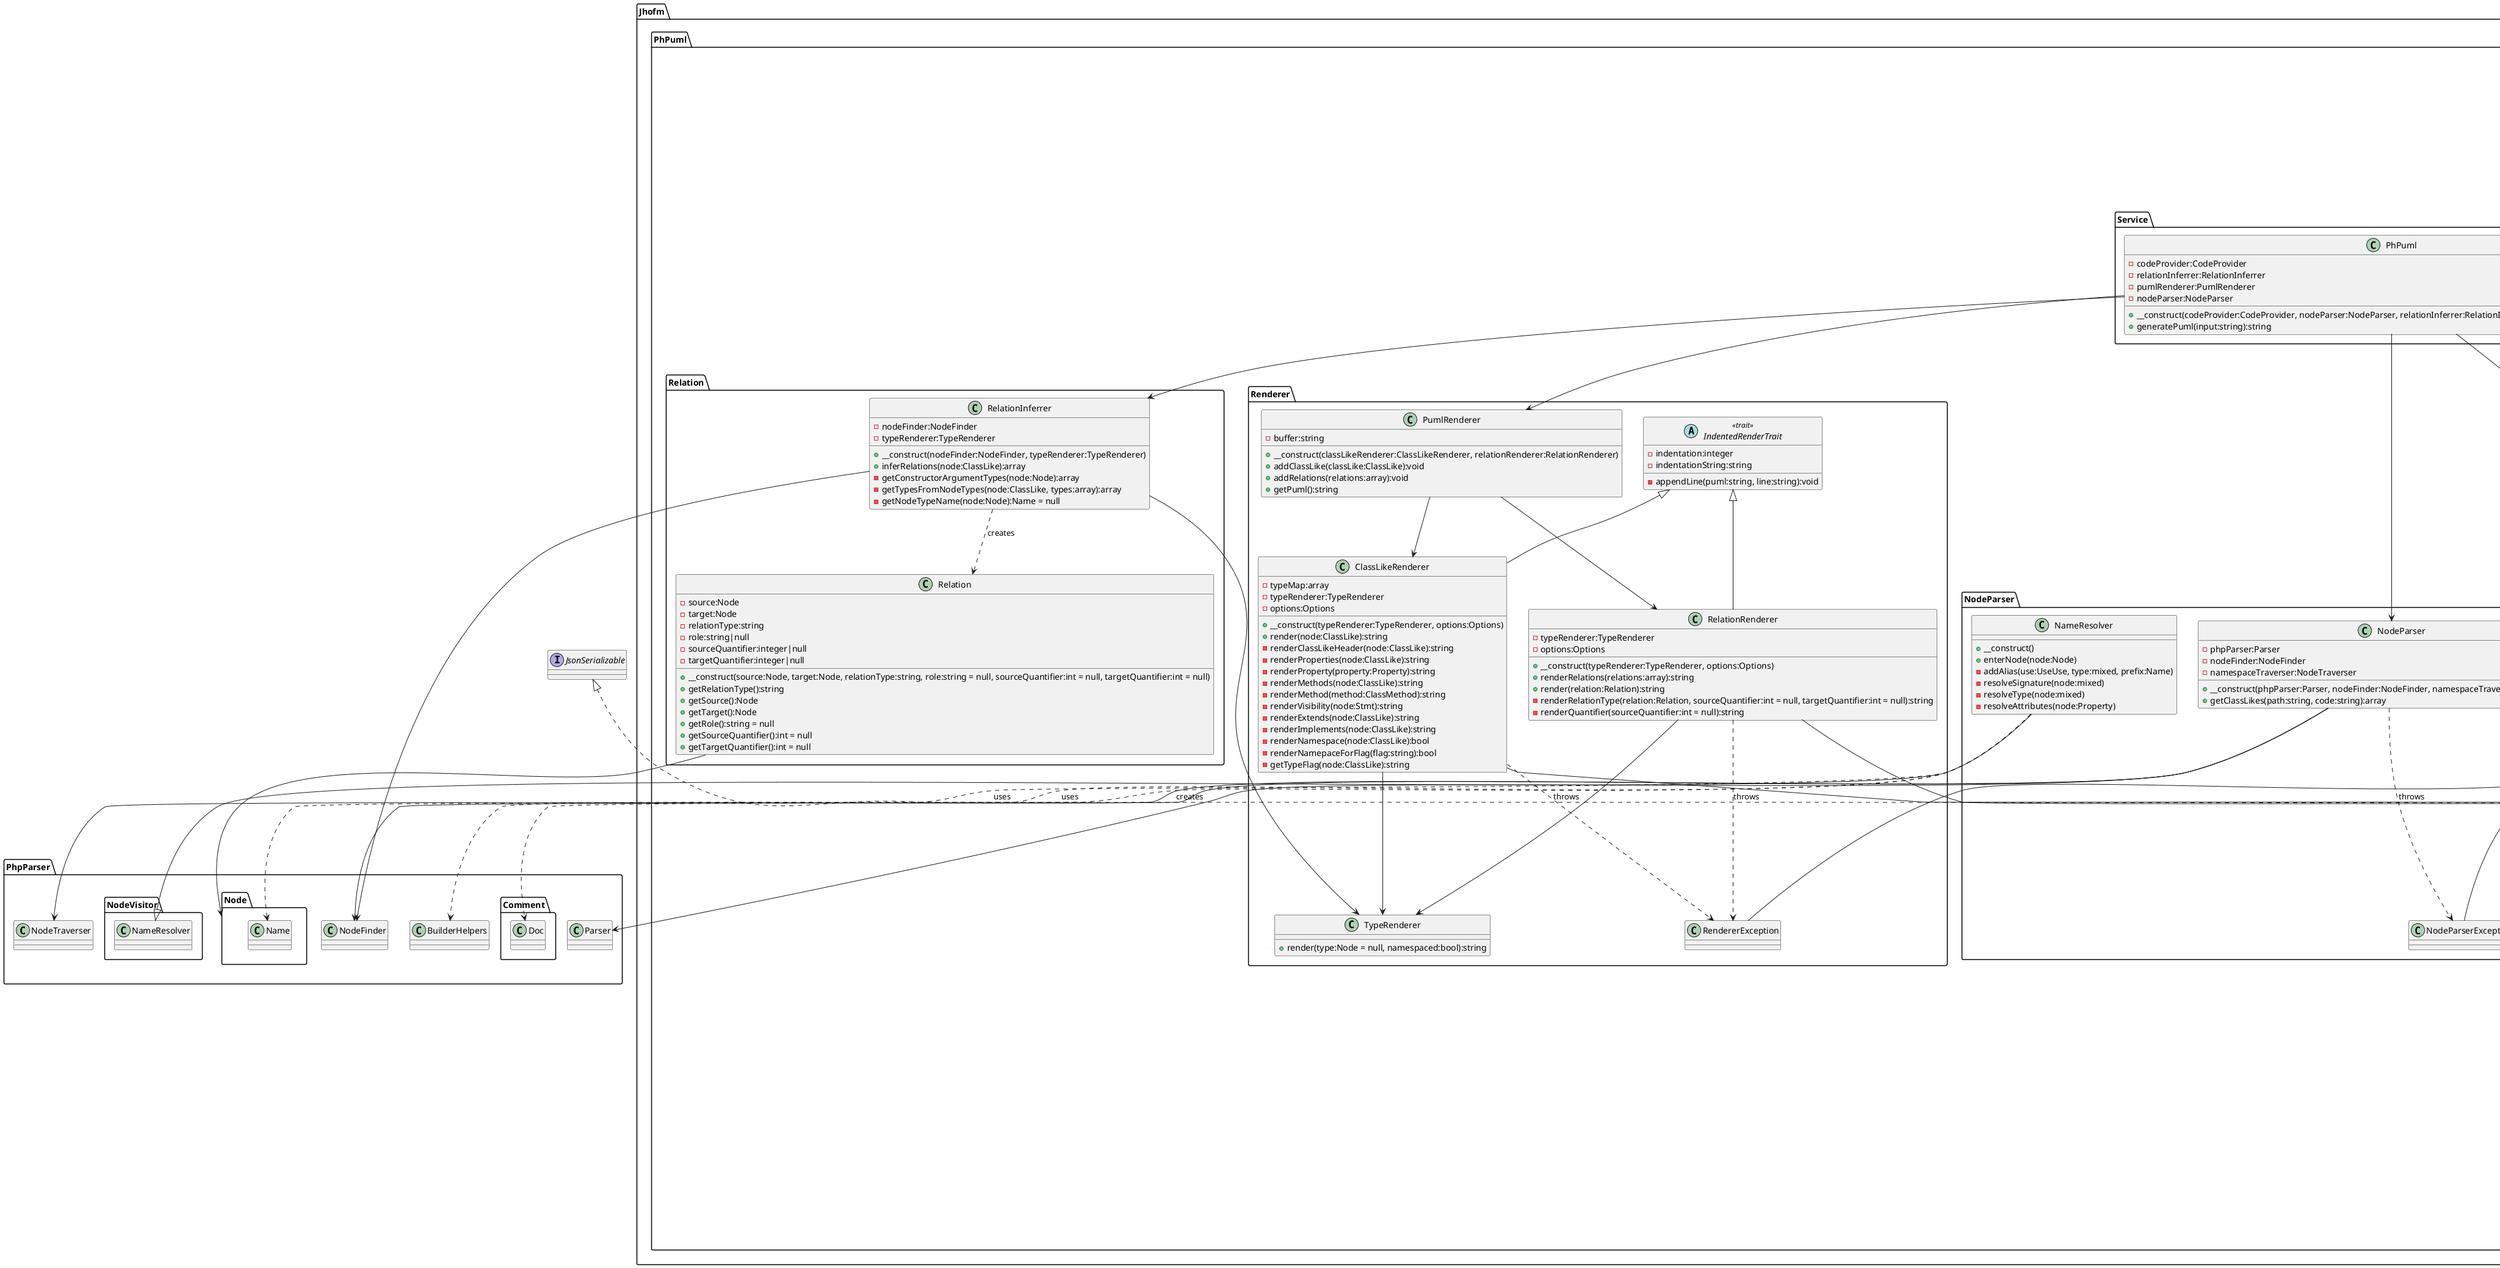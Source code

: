 @startuml

set namespaceSeparator \\

class Jhofm\\PhPuml\\CodeProvider\\CodeProvider {
  -options:Options
  
  +__construct(options:Options)
  +getCode(directory:string):Generator
  -getIterator(directory:string):Traversable
}

Jhofm\\PhPuml\\CodeProvider\\CodeProvider --> \\Jhofm\\PhPuml\\Options\\Options
Jhofm\\PhPuml\\CodeProvider\\CodeProvider ..> \\Jhofm\\PhPuml\\CodeProvider\\CodeProviderException : throws
Jhofm\\PhPuml\\CodeProvider\\CodeProvider ..> \\League\\Flysystem\\Filesystem : creates
Jhofm\\PhPuml\\CodeProvider\\CodeProvider ..> \\League\\Flysystem\\Local\\LocalFilesystemAdapter : creates

class Jhofm\\PhPuml\\CodeProvider\\CodeProviderException extends \\Jhofm\\PhPuml\\PhPumlException {
}

class Jhofm\\PhPuml\\Command\\ClassDiagramCommand extends \\Symfony\\Component\\Console\\Command\\Command {
  -phpumlService:PhPuml
  -options:Options
  -formatter:Formatter
  
  +__construct(phpumlService:PhPuml, options:Options, formatter:Formatter, name:string = null)
  +configure()
  +execute(input:InputInterface, output:OutputInterface)
}

Jhofm\\PhPuml\\Command\\ClassDiagramCommand --> \\Jhofm\\PhPuml\\Service\\PhPuml
Jhofm\\PhPuml\\Command\\ClassDiagramCommand --> \\Jhofm\\PhPuml\\Options\\Options
Jhofm\\PhPuml\\Command\\ClassDiagramCommand --> \\Jhofm\\PhPuml\\Formatter\\Formatter
Jhofm\\PhPuml\\Command\\ClassDiagramCommand ..> \\Jhofm\\PhPuml\\PhPumlException : throws

class Jhofm\\PhPuml\\Formatter\\Formatter implements \\Jhofm\\PhPuml\\Formatter\\FormatterInterface {
  -formatters:array<FormatterInterface>
  -options:Options
  
  +__construct(options:Options, formatters:mixed)
  +format(puml:string = null):string
  -getFormatterByFormat(format:string):FormatterInterface
  -getFormatterByClassname(class:string):FormatterInterface
}

Jhofm\\PhPuml\\Formatter\\Formatter --> \\Jhofm\\PhPuml\\Options\\Options
Jhofm\\PhPuml\\Formatter\\Formatter ..> \\Jhofm\\PhPuml\\Formatter\\FormatterException : throws

class Jhofm\\PhPuml\\Formatter\\FormatterException extends \\Jhofm\\PhPuml\\PhPumlException {
}

interface Jhofm\\PhPuml\\Formatter\\FormatterInterface {
  +format(puml:string):string
}

class Jhofm\\PhPuml\\Formatter\\NullFormatterStrategy implements \\Jhofm\\PhPuml\\Formatter\\FormatterInterface {
  +format(puml:string):string
}

class Jhofm\\PhPuml\\Formatter\\PlantUmlFormatterStrategy implements \\Jhofm\\PhPuml\\Formatter\\FormatterInterface {
  -options:Options
  -rootDir:string
  
  +__construct(options:Options)
  +format(puml:string):string
  -getPlantUmlParameterForFormat(format:string):string
  -getPlantUmlJarPath():string
}

Jhofm\\PhPuml\\Formatter\\PlantUmlFormatterStrategy --> \\Jhofm\\PhPuml\\Options\\Options
Jhofm\\PhPuml\\Formatter\\PlantUmlFormatterStrategy ..> \\Jhofm\\PhPuml\\Formatter\\FormatterException : throws
Jhofm\\PhPuml\\Formatter\\PlantUmlFormatterStrategy ..> \\Symfony\\Component\\Process\\Process : creates

class Jhofm\\PhPuml\\NodeParser\\NameResolver extends \\PhpParser\\NodeVisitor\\NameResolver {
  +__construct()
  +enterNode(node:Node)
  -addAlias(use:UseUse, type:mixed, prefix:Name)
  -resolveSignature(node:mixed)
  -resolveType(node:mixed)
  -resolveAttributes(node:Property)
}

Jhofm\\PhPuml\\NodeParser\\NameResolver ..> \\PhpParser\\Node\\Name : uses
Jhofm\\PhPuml\\NodeParser\\NameResolver ..> \\PhpParser\\BuilderHelpers : uses
Jhofm\\PhPuml\\NodeParser\\NameResolver ..> \\PhpParser\\Comment\\Doc : creates

class Jhofm\\PhPuml\\NodeParser\\NodeParser {
  -phpParser:Parser
  -nodeFinder:NodeFinder
  -namespaceTraverser:NodeTraverser
  
  +__construct(phpParser:Parser, nodeFinder:NodeFinder, namespaceTraverser:NodeTraverser)
  +getClassLikes(path:string, code:string):array
}

Jhofm\\PhPuml\\NodeParser\\NodeParser --> \\PhpParser\\Parser
Jhofm\\PhPuml\\NodeParser\\NodeParser --> \\PhpParser\\NodeFinder
Jhofm\\PhPuml\\NodeParser\\NodeParser --> \\PhpParser\\NodeTraverser
Jhofm\\PhPuml\\NodeParser\\NodeParser ..> \\Jhofm\\PhPuml\\NodeParser\\NodeParserException : throws

class Jhofm\\PhPuml\\NodeParser\\NodeParserException extends \\Jhofm\\PhPuml\\PhPumlException {
}

class Jhofm\\PhPuml\\Options\\Option <<leaf>> implements \\Jhofm\\PhPuml\\Options\\OptionInterface {
  -config:array
  
  +__construct(config:array)
  +isArray():bool
  +getValue()
  +__toString():string
  +getValidValues():array = null
  +getName():string
  +getShortName():string = null
  +getDescription():string = null
}

class Jhofm\\PhPuml\\Options\\OptionConfiguration <<leaf>> {
}

interface Jhofm\\PhPuml\\Options\\OptionInterface {
  +getName():string
  +getShortName():string = null
  +getDescription():string = null
  +getValidValues():array = null
  +getValue()
  +isArray():bool
  +__toString():string
}

class Jhofm\\PhPuml\\Options\\Options <<leaf>> implements \\JsonSerializable, \\IteratorAggregate {
  -options:array
  
  +__construct(options:array)
  -validateConfig(options:array):void
  +hasFlag(name:string, char:string):bool
  +getIterator()
  +setValues(values:array):self
  +has(name:string):bool
  +__get(name:string)
  +get(name:string)
  +getOption(name:string):OptionInterface
  +__set(name:string, value:mixed):self
  +set(name:string, value:mixed):self
  +jsonSerialize()
  -validate(name:string, value:mixed):void
}

Jhofm\\PhPuml\\Options\\Options ..> \\Jhofm\\PhPuml\\Options\\OptionsException : throws
Jhofm\\PhPuml\\Options\\Options ..> \\Jhofm\\PhPuml\\Options\\Option : creates

class Jhofm\\PhPuml\\Options\\OptionsException extends \\Jhofm\\PhPuml\\PhPumlException {
}

class Jhofm\\PhPuml\\Relation\\Relation {
  -source:Node
  -target:Node
  -relationType:string
  -role:string|null
  -sourceQuantifier:integer|null
  -targetQuantifier:integer|null
  
  +__construct(source:Node, target:Node, relationType:string, role:string = null, sourceQuantifier:int = null, targetQuantifier:int = null)
  +getRelationType():string
  +getSource():Node
  +getTarget():Node
  +getRole():string = null
  +getSourceQuantifier():int = null
  +getTargetQuantifier():int = null
}

Jhofm\\PhPuml\\Relation\\Relation --> \\PhpParser\\Node

class Jhofm\\PhPuml\\Relation\\RelationInferrer {
  -nodeFinder:NodeFinder
  -typeRenderer:TypeRenderer
  
  +__construct(nodeFinder:NodeFinder, typeRenderer:TypeRenderer)
  +inferRelations(node:ClassLike):array
  -getConstructorArgumentTypes(node:Node):array
  -getTypesFromNodeTypes(node:ClassLike, types:array):array
  -getNodeTypeName(node:Node):Name = null
}

Jhofm\\PhPuml\\Relation\\RelationInferrer --> \\PhpParser\\NodeFinder
Jhofm\\PhPuml\\Relation\\RelationInferrer --> \\Jhofm\\PhPuml\\Renderer\\TypeRenderer
Jhofm\\PhPuml\\Relation\\RelationInferrer ..> \\Jhofm\\PhPuml\\Relation\\Relation : creates

class Jhofm\\PhPuml\\Renderer\\ClassLikeRenderer extends \\Jhofm\\PhPuml\\Renderer\\IndentedRenderTrait {
  -typeMap:array
  -typeRenderer:TypeRenderer
  -options:Options
  
  +__construct(typeRenderer:TypeRenderer, options:Options)
  +render(node:ClassLike):string
  -renderClassLikeHeader(node:ClassLike):string
  -renderProperties(node:ClassLike):string
  -renderProperty(property:Property):string
  -renderMethods(node:ClassLike):string
  -renderMethod(method:ClassMethod):string
  -renderVisibility(node:Stmt):string
  -renderExtends(node:ClassLike):string
  -renderImplements(node:ClassLike):string
  -renderNamespace(node:ClassLike):bool
  -renderNamepaceForFlag(flag:string):bool
  -getTypeFlag(node:ClassLike):string
}

Jhofm\\PhPuml\\Renderer\\ClassLikeRenderer --> \\Jhofm\\PhPuml\\Renderer\\TypeRenderer
Jhofm\\PhPuml\\Renderer\\ClassLikeRenderer --> \\Jhofm\\PhPuml\\Options\\Options
Jhofm\\PhPuml\\Renderer\\ClassLikeRenderer ..> \\Jhofm\\PhPuml\\Renderer\\RendererException : throws

abstract class Jhofm\\PhPuml\\Renderer\\IndentedRenderTrait <<trait>> {
  -indentation:integer
  -indentationString:string
  
  -appendLine(puml:string, line:string):void
}

class Jhofm\\PhPuml\\Renderer\\PumlRenderer {
  -buffer:string
  
  +__construct(classLikeRenderer:ClassLikeRenderer, relationRenderer:RelationRenderer)
  +addClassLike(classLike:ClassLike):void
  +addRelations(relations:array):void
  +getPuml():string
}

Jhofm\\PhPuml\\Renderer\\PumlRenderer --> \\Jhofm\\PhPuml\\Renderer\\ClassLikeRenderer
Jhofm\\PhPuml\\Renderer\\PumlRenderer --> \\Jhofm\\PhPuml\\Renderer\\RelationRenderer

class Jhofm\\PhPuml\\Renderer\\RelationRenderer extends \\Jhofm\\PhPuml\\Renderer\\IndentedRenderTrait {
  -typeRenderer:TypeRenderer
  -options:Options
  
  +__construct(typeRenderer:TypeRenderer, options:Options)
  +renderRelations(relations:array):string
  +render(relation:Relation):string
  -renderRelationType(relation:Relation, sourceQuantifier:int = null, targetQuantifier:int = null):string
  -renderQuantifier(sourceQuantifier:int = null):string
}

Jhofm\\PhPuml\\Renderer\\RelationRenderer --> \\Jhofm\\PhPuml\\Renderer\\TypeRenderer
Jhofm\\PhPuml\\Renderer\\RelationRenderer --> \\Jhofm\\PhPuml\\Options\\Options
Jhofm\\PhPuml\\Renderer\\RelationRenderer ..> \\Jhofm\\PhPuml\\Renderer\\RendererException : throws

class Jhofm\\PhPuml\\Renderer\\RendererException extends \\Jhofm\\PhPuml\\PhPumlException {
}

class Jhofm\\PhPuml\\Renderer\\TypeRenderer {
  +render(type:Node = null, namespaced:bool):string
}

class Jhofm\\PhPuml\\Service\\PhPuml {
  -codeProvider:CodeProvider
  -relationInferrer:RelationInferrer
  -pumlRenderer:PumlRenderer
  -nodeParser:NodeParser
  
  +__construct(codeProvider:CodeProvider, nodeParser:NodeParser, relationInferrer:RelationInferrer, pumlRenderer:PumlRenderer)
  +generatePuml(input:string):string
}

Jhofm\\PhPuml\\Service\\PhPuml --> \\Jhofm\\PhPuml\\CodeProvider\\CodeProvider
Jhofm\\PhPuml\\Service\\PhPuml --> \\Jhofm\\PhPuml\\NodeParser\\NodeParser
Jhofm\\PhPuml\\Service\\PhPuml --> \\Jhofm\\PhPuml\\Relation\\RelationInferrer
Jhofm\\PhPuml\\Service\\PhPuml --> \\Jhofm\\PhPuml\\Renderer\\PumlRenderer


@enduml
